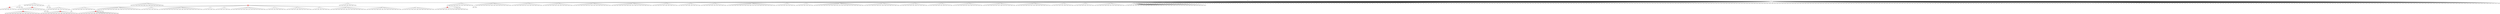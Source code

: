 digraph g {
	"55" -> "56";
	"56" [color=indianred1, style=filled, label="19"];
	"54" -> "55";
	"55" [label="22"];
	"47" -> "48";
	"48" [color=indianred1, style=filled, label="34"];
	"46" -> "47";
	"47" [label="40"];
	"37" -> "38";
	"38" [color=indianred1, style=filled, label="16"];
	"36" -> "37";
	"37" [label="12"];
	"34" -> "35";
	"35" [color=indianred1, style=filled, label="2"];
	"33" -> "34";
	"34" [label="17"];
	"29" -> "30";
	"30" [color=indianred1, style=filled, label="8"];
	"28" -> "29";
	"29" [label="3"];
	"24" -> "25";
	"25" [label="29"];
	"24" -> "26";
	"26" [label="36"];
	"24" -> "27";
	"27" [label="5"];
	"24" -> "28";
	"28" [label="8"];
	"24" -> "31";
	"31" [label="10"];
	"24" -> "32";
	"32" [label="42"];
	"24" -> "33";
	"33" [label="2"];
	"24" -> "36";
	"36" [label="16"];
	"24" -> "39";
	"39" [label="4"];
	"24" -> "40";
	"40" [label="21"];
	"24" -> "41";
	"41" [label="31"];
	"24" -> "42";
	"42" [label="13"];
	"24" -> "43";
	"43" [label="30"];
	"24" -> "44";
	"44" [label="7"];
	"23" -> "24";
	"24" [color=indianred1, style=filled, label="32"];
	"13" -> "14";
	"14" [color=indianred1, style=filled, label="38"];
	"13" -> "15";
	"15" [label="46"];
	"12" -> "13";
	"13" [label="35"];
	"10" -> "11";
	"11" [label="9"];
	"0" -> "1";
	"1" [label="15"];
	"0" -> "2";
	"2" [label="18"];
	"0" -> "3";
	"3" [label="14"];
	"0" -> "4";
	"4" [label="27"];
	"0" -> "5";
	"5" [label="24"];
	"0" -> "6";
	"6" [label="49"];
	"0" -> "7";
	"7" [label="26"];
	"0" -> "8";
	"8" [label="43"];
	"0" -> "9";
	"9" [label="25"];
	"0" -> "10";
	"10" [label="28"];
	"0" -> "12";
	"12" [label="38"];
	"0" -> "16";
	"16" [label="6"];
	"0" -> "17";
	"17" [label="44"];
	"0" -> "18";
	"18" [label="11"];
	"0" -> "19";
	"19" [label="20"];
	"0" -> "20";
	"20" [label="41"];
	"0" -> "21";
	"21" [label="48"];
	"0" -> "22";
	"22" [label="47"];
	"0" -> "23";
	"23" [label="32"];
	"0" -> "45";
	"45" [label="39"];
	"0" -> "46";
	"46" [label="34"];
	"0" -> "49";
	"49" [label="37"];
	"0" -> "50";
	"50" [label="33"];
	"0" -> "51";
	"51" [label="45"];
	"0" -> "52";
	"52" [label="23"];
	"0" -> "53";
	"53" [label="1"];
	"0" -> "54";
	"54" [label="19"];
	"0" -> "57";
	"57" [label="50"];
	"0" [label="germline"];
	"0" -> "cell1";
	"cell1" [shape=box];
	"0" -> "cell2";
	"cell2" [shape=box];
	"57" -> "cell3";
	"cell3" [shape=box];
	"20" -> "cell4";
	"cell4" [shape=box];
	"38" -> "cell5";
	"cell5" [shape=box];
	"0" -> "cell6";
	"cell6" [shape=box];
	"52" -> "cell7";
	"cell7" [shape=box];
	"0" -> "cell8";
	"cell8" [shape=box];
	"55" -> "cell9";
	"cell9" [shape=box];
	"44" -> "cell10";
	"cell10" [shape=box];
	"0" -> "cell11";
	"cell11" [shape=box];
	"0" -> "cell12";
	"cell12" [shape=box];
	"27" -> "cell13";
	"cell13" [shape=box];
	"0" -> "cell14";
	"cell14" [shape=box];
	"18" -> "cell15";
	"cell15" [shape=box];
	"0" -> "cell16";
	"cell16" [shape=box];
	"26" -> "cell17";
	"cell17" [shape=box];
	"0" -> "cell18";
	"cell18" [shape=box];
	"30" -> "cell19";
	"cell19" [shape=box];
	"28" -> "cell20";
	"cell20" [shape=box];
	"34" -> "cell21";
	"cell21" [shape=box];
	"0" -> "cell22";
	"cell22" [shape=box];
	"0" -> "cell23";
	"cell23" [shape=box];
	"0" -> "cell24";
	"cell24" [shape=box];
	"0" -> "cell25";
	"cell25" [shape=box];
	"0" -> "cell26";
	"cell26" [shape=box];
	"8" -> "cell27";
	"cell27" [shape=box];
	"17" -> "cell28";
	"cell28" [shape=box];
	"26" -> "cell29";
	"cell29" [shape=box];
	"0" -> "cell30";
	"cell30" [shape=box];
	"2" -> "cell31";
	"cell31" [shape=box];
	"3" -> "cell32";
	"cell32" [shape=box];
	"31" -> "cell33";
	"cell33" [shape=box];
	"10" -> "cell34";
	"cell34" [shape=box];
	"17" -> "cell35";
	"cell35" [shape=box];
	"40" -> "cell36";
	"cell36" [shape=box];
	"32" -> "cell37";
	"cell37" [shape=box];
	"35" -> "cell38";
	"cell38" [shape=box];
	"48" -> "cell39";
	"cell39" [shape=box];
	"0" -> "cell40";
	"cell40" [shape=box];
	"6" -> "cell41";
	"cell41" [shape=box];
	"21" -> "cell42";
	"cell42" [shape=box];
	"29" -> "cell43";
	"cell43" [shape=box];
	"0" -> "cell44";
	"cell44" [shape=box];
	"0" -> "cell45";
	"cell45" [shape=box];
	"0" -> "cell46";
	"cell46" [shape=box];
	"0" -> "cell47";
	"cell47" [shape=box];
	"44" -> "cell48";
	"cell48" [shape=box];
	"0" -> "cell49";
	"cell49" [shape=box];
	"2" -> "cell50";
	"cell50" [shape=box];
	"28" -> "cell51";
	"cell51" [shape=box];
	"27" -> "cell52";
	"cell52" [shape=box];
	"28" -> "cell53";
	"cell53" [shape=box];
	"0" -> "cell54";
	"cell54" [shape=box];
	"12" -> "cell55";
	"cell55" [shape=box];
	"53" -> "cell56";
	"cell56" [shape=box];
	"44" -> "cell57";
	"cell57" [shape=box];
	"0" -> "cell58";
	"cell58" [shape=box];
	"22" -> "cell59";
	"cell59" [shape=box];
	"0" -> "cell60";
	"cell60" [shape=box];
	"0" -> "cell61";
	"cell61" [shape=box];
	"45" -> "cell62";
	"cell62" [shape=box];
	"23" -> "cell63";
	"cell63" [shape=box];
	"2" -> "cell64";
	"cell64" [shape=box];
	"6" -> "cell65";
	"cell65" [shape=box];
	"0" -> "cell66";
	"cell66" [shape=box];
	"56" -> "cell67";
	"cell67" [shape=box];
	"0" -> "cell68";
	"cell68" [shape=box];
	"36" -> "cell69";
	"cell69" [shape=box];
	"22" -> "cell70";
	"cell70" [shape=box];
	"0" -> "cell71";
	"cell71" [shape=box];
	"21" -> "cell72";
	"cell72" [shape=box];
	"49" -> "cell73";
	"cell73" [shape=box];
	"0" -> "cell74";
	"cell74" [shape=box];
	"38" -> "cell75";
	"cell75" [shape=box];
	"0" -> "cell76";
	"cell76" [shape=box];
	"9" -> "cell77";
	"cell77" [shape=box];
	"0" -> "cell78";
	"cell78" [shape=box];
	"13" -> "cell79";
	"cell79" [shape=box];
	"0" -> "cell80";
	"cell80" [shape=box];
	"56" -> "cell81";
	"cell81" [shape=box];
	"19" -> "cell82";
	"cell82" [shape=box];
	"10" -> "cell83";
	"cell83" [shape=box];
	"0" -> "cell84";
	"cell84" [shape=box];
	"0" -> "cell85";
	"cell85" [shape=box];
	"45" -> "cell86";
	"cell86" [shape=box];
	"0" -> "cell87";
	"cell87" [shape=box];
	"47" -> "cell88";
	"cell88" [shape=box];
	"0" -> "cell89";
	"cell89" [shape=box];
	"0" -> "cell90";
	"cell90" [shape=box];
	"0" -> "cell91";
	"cell91" [shape=box];
	"0" -> "cell92";
	"cell92" [shape=box];
	"0" -> "cell93";
	"cell93" [shape=box];
	"0" -> "cell94";
	"cell94" [shape=box];
	"11" -> "cell95";
	"cell95" [shape=box];
	"0" -> "cell96";
	"cell96" [shape=box];
	"0" -> "cell97";
	"cell97" [shape=box];
	"53" -> "cell98";
	"cell98" [shape=box];
	"43" -> "cell99";
	"cell99" [shape=box];
	"27" -> "cell100";
	"cell100" [shape=box];
	"0" -> "cell101";
	"cell101" [shape=box];
	"7" -> "cell102";
	"cell102" [shape=box];
	"20" -> "cell103";
	"cell103" [shape=box];
	"28" -> "cell104";
	"cell104" [shape=box];
	"25" -> "cell105";
	"cell105" [shape=box];
	"23" -> "cell106";
	"cell106" [shape=box];
	"40" -> "cell107";
	"cell107" [shape=box];
	"46" -> "cell108";
	"cell108" [shape=box];
	"0" -> "cell109";
	"cell109" [shape=box];
	"0" -> "cell110";
	"cell110" [shape=box];
	"39" -> "cell111";
	"cell111" [shape=box];
	"0" -> "cell112";
	"cell112" [shape=box];
	"51" -> "cell113";
	"cell113" [shape=box];
	"53" -> "cell114";
	"cell114" [shape=box];
	"17" -> "cell115";
	"cell115" [shape=box];
	"1" -> "cell116";
	"cell116" [shape=box];
	"0" -> "cell117";
	"cell117" [shape=box];
	"0" -> "cell118";
	"cell118" [shape=box];
	"3" -> "cell119";
	"cell119" [shape=box];
	"0" -> "cell120";
	"cell120" [shape=box];
	"0" -> "cell121";
	"cell121" [shape=box];
	"0" -> "cell122";
	"cell122" [shape=box];
	"57" -> "cell123";
	"cell123" [shape=box];
	"44" -> "cell124";
	"cell124" [shape=box];
	"0" -> "cell125";
	"cell125" [shape=box];
	"0" -> "cell126";
	"cell126" [shape=box];
	"0" -> "cell127";
	"cell127" [shape=box];
	"30" -> "cell128";
	"cell128" [shape=box];
	"10" -> "cell129";
	"cell129" [shape=box];
	"0" -> "cell130";
	"cell130" [shape=box];
	"17" -> "cell131";
	"cell131" [shape=box];
	"0" -> "cell132";
	"cell132" [shape=box];
	"52" -> "cell133";
	"cell133" [shape=box];
	"0" -> "cell134";
	"cell134" [shape=box];
	"0" -> "cell135";
	"cell135" [shape=box];
	"0" -> "cell136";
	"cell136" [shape=box];
	"0" -> "cell137";
	"cell137" [shape=box];
	"0" -> "cell138";
	"cell138" [shape=box];
	"16" -> "cell139";
	"cell139" [shape=box];
	"10" -> "cell140";
	"cell140" [shape=box];
	"57" -> "cell141";
	"cell141" [shape=box];
	"29" -> "cell142";
	"cell142" [shape=box];
	"21" -> "cell143";
	"cell143" [shape=box];
	"14" -> "cell144";
	"cell144" [shape=box];
	"41" -> "cell145";
	"cell145" [shape=box];
	"0" -> "cell146";
	"cell146" [shape=box];
	"0" -> "cell147";
	"cell147" [shape=box];
	"30" -> "cell148";
	"cell148" [shape=box];
	"0" -> "cell149";
	"cell149" [shape=box];
	"12" -> "cell150";
	"cell150" [shape=box];
	"0" -> "cell151";
	"cell151" [shape=box];
	"50" -> "cell152";
	"cell152" [shape=box];
	"0" -> "cell153";
	"cell153" [shape=box];
	"0" -> "cell154";
	"cell154" [shape=box];
	"0" -> "cell155";
	"cell155" [shape=box];
	"55" -> "cell156";
	"cell156" [shape=box];
	"0" -> "cell157";
	"cell157" [shape=box];
	"26" -> "cell158";
	"cell158" [shape=box];
	"0" -> "cell159";
	"cell159" [shape=box];
	"0" -> "cell160";
	"cell160" [shape=box];
	"49" -> "cell161";
	"cell161" [shape=box];
	"0" -> "cell162";
	"cell162" [shape=box];
	"0" -> "cell163";
	"cell163" [shape=box];
	"35" -> "cell164";
	"cell164" [shape=box];
	"17" -> "cell165";
	"cell165" [shape=box];
	"0" -> "cell166";
	"cell166" [shape=box];
	"0" -> "cell167";
	"cell167" [shape=box];
	"0" -> "cell168";
	"cell168" [shape=box];
	"9" -> "cell169";
	"cell169" [shape=box];
	"0" -> "cell170";
	"cell170" [shape=box];
	"0" -> "cell171";
	"cell171" [shape=box];
	"0" -> "cell172";
	"cell172" [shape=box];
	"31" -> "cell173";
	"cell173" [shape=box];
	"0" -> "cell174";
	"cell174" [shape=box];
	"0" -> "cell175";
	"cell175" [shape=box];
	"0" -> "cell176";
	"cell176" [shape=box];
	"46" -> "cell177";
	"cell177" [shape=box];
	"51" -> "cell178";
	"cell178" [shape=box];
	"0" -> "cell179";
	"cell179" [shape=box];
	"53" -> "cell180";
	"cell180" [shape=box];
	"0" -> "cell181";
	"cell181" [shape=box];
	"0" -> "cell182";
	"cell182" [shape=box];
	"4" -> "cell183";
	"cell183" [shape=box];
	"32" -> "cell184";
	"cell184" [shape=box];
	"0" -> "cell185";
	"cell185" [shape=box];
	"19" -> "cell186";
	"cell186" [shape=box];
	"3" -> "cell187";
	"cell187" [shape=box];
	"1" -> "cell188";
	"cell188" [shape=box];
	"0" -> "cell189";
	"cell189" [shape=box];
	"0" -> "cell190";
	"cell190" [shape=box];
	"35" -> "cell191";
	"cell191" [shape=box];
	"8" -> "cell192";
	"cell192" [shape=box];
	"9" -> "cell193";
	"cell193" [shape=box];
	"0" -> "cell194";
	"cell194" [shape=box];
	"11" -> "cell195";
	"cell195" [shape=box];
	"0" -> "cell196";
	"cell196" [shape=box];
	"0" -> "cell197";
	"cell197" [shape=box];
	"8" -> "cell198";
	"cell198" [shape=box];
	"0" -> "cell199";
	"cell199" [shape=box];
	"0" -> "cell200";
	"cell200" [shape=box];
	"0" -> "cell201";
	"cell201" [shape=box];
	"14" -> "cell202";
	"cell202" [shape=box];
	"5" -> "cell203";
	"cell203" [shape=box];
	"25" -> "cell204";
	"cell204" [shape=box];
	"0" -> "cell205";
	"cell205" [shape=box];
	"16" -> "cell206";
	"cell206" [shape=box];
	"17" -> "cell207";
	"cell207" [shape=box];
	"8" -> "cell208";
	"cell208" [shape=box];
	"0" -> "cell209";
	"cell209" [shape=box];
	"42" -> "cell210";
	"cell210" [shape=box];
	"0" -> "cell211";
	"cell211" [shape=box];
	"0" -> "cell212";
	"cell212" [shape=box];
	"0" -> "cell213";
	"cell213" [shape=box];
	"0" -> "cell214";
	"cell214" [shape=box];
	"0" -> "cell215";
	"cell215" [shape=box];
	"18" -> "cell216";
	"cell216" [shape=box];
	"18" -> "cell217";
	"cell217" [shape=box];
	"0" -> "cell218";
	"cell218" [shape=box];
	"0" -> "cell219";
	"cell219" [shape=box];
	"0" -> "cell220";
	"cell220" [shape=box];
	"0" -> "cell221";
	"cell221" [shape=box];
	"0" -> "cell222";
	"cell222" [shape=box];
	"9" -> "cell223";
	"cell223" [shape=box];
	"37" -> "cell224";
	"cell224" [shape=box];
	"0" -> "cell225";
	"cell225" [shape=box];
	"23" -> "cell226";
	"cell226" [shape=box];
	"0" -> "cell227";
	"cell227" [shape=box];
	"0" -> "cell228";
	"cell228" [shape=box];
	"0" -> "cell229";
	"cell229" [shape=box];
	"0" -> "cell230";
	"cell230" [shape=box];
	"19" -> "cell231";
	"cell231" [shape=box];
	"1" -> "cell232";
	"cell232" [shape=box];
	"0" -> "cell233";
	"cell233" [shape=box];
	"0" -> "cell234";
	"cell234" [shape=box];
	"0" -> "cell235";
	"cell235" [shape=box];
	"32" -> "cell236";
	"cell236" [shape=box];
	"0" -> "cell237";
	"cell237" [shape=box];
	"1" -> "cell238";
	"cell238" [shape=box];
	"0" -> "cell239";
	"cell239" [shape=box];
	"3" -> "cell240";
	"cell240" [shape=box];
	"2" -> "cell241";
	"cell241" [shape=box];
	"47" -> "cell242";
	"cell242" [shape=box];
	"5" -> "cell243";
	"cell243" [shape=box];
	"0" -> "cell244";
	"cell244" [shape=box];
	"0" -> "cell245";
	"cell245" [shape=box];
	"10" -> "cell246";
	"cell246" [shape=box];
	"53" -> "cell247";
	"cell247" [shape=box];
	"0" -> "cell248";
	"cell248" [shape=box];
	"0" -> "cell249";
	"cell249" [shape=box];
	"0" -> "cell250";
	"cell250" [shape=box];
	"46" -> "cell251";
	"cell251" [shape=box];
	"56" -> "cell252";
	"cell252" [shape=box];
	"44" -> "cell253";
	"cell253" [shape=box];
	"35" -> "cell254";
	"cell254" [shape=box];
	"39" -> "cell255";
	"cell255" [shape=box];
	"5" -> "cell256";
	"cell256" [shape=box];
	"0" -> "cell257";
	"cell257" [shape=box];
	"0" -> "cell258";
	"cell258" [shape=box];
	"45" -> "cell259";
	"cell259" [shape=box];
	"0" -> "cell260";
	"cell260" [shape=box];
	"10" -> "cell261";
	"cell261" [shape=box];
	"0" -> "cell262";
	"cell262" [shape=box];
	"20" -> "cell263";
	"cell263" [shape=box];
	"8" -> "cell264";
	"cell264" [shape=box];
	"38" -> "cell265";
	"cell265" [shape=box];
	"21" -> "cell266";
	"cell266" [shape=box];
	"39" -> "cell267";
	"cell267" [shape=box];
	"36" -> "cell268";
	"cell268" [shape=box];
	"57" -> "cell269";
	"cell269" [shape=box];
	"0" -> "cell270";
	"cell270" [shape=box];
	"49" -> "cell271";
	"cell271" [shape=box];
	"0" -> "cell272";
	"cell272" [shape=box];
	"19" -> "cell273";
	"cell273" [shape=box];
	"0" -> "cell274";
	"cell274" [shape=box];
	"30" -> "cell275";
	"cell275" [shape=box];
	"0" -> "cell276";
	"cell276" [shape=box];
	"6" -> "cell277";
	"cell277" [shape=box];
	"3" -> "cell278";
	"cell278" [shape=box];
	"0" -> "cell279";
	"cell279" [shape=box];
	"0" -> "cell280";
	"cell280" [shape=box];
	"42" -> "cell281";
	"cell281" [shape=box];
	"46" -> "cell282";
	"cell282" [shape=box];
	"0" -> "cell283";
	"cell283" [shape=box];
	"3" -> "cell284";
	"cell284" [shape=box];
	"0" -> "cell285";
	"cell285" [shape=box];
	"0" -> "cell286";
	"cell286" [shape=box];
	"43" -> "cell287";
	"cell287" [shape=box];
	"18" -> "cell288";
	"cell288" [shape=box];
	"0" -> "cell289";
	"cell289" [shape=box];
	"42" -> "cell290";
	"cell290" [shape=box];
	"53" -> "cell291";
	"cell291" [shape=box];
	"0" -> "cell292";
	"cell292" [shape=box];
	"38" -> "cell293";
	"cell293" [shape=box];
	"43" -> "cell294";
	"cell294" [shape=box];
	"0" -> "cell295";
	"cell295" [shape=box];
	"42" -> "cell296";
	"cell296" [shape=box];
	"0" -> "cell297";
	"cell297" [shape=box];
	"0" -> "cell298";
	"cell298" [shape=box];
	"0" -> "cell299";
	"cell299" [shape=box];
	"10" -> "cell300";
	"cell300" [shape=box];
	"0" -> "cell301";
	"cell301" [shape=box];
	"0" -> "cell302";
	"cell302" [shape=box];
	"0" -> "cell303";
	"cell303" [shape=box];
	"22" -> "cell304";
	"cell304" [shape=box];
	"41" -> "cell305";
	"cell305" [shape=box];
	"8" -> "cell306";
	"cell306" [shape=box];
	"0" -> "cell307";
	"cell307" [shape=box];
	"0" -> "cell308";
	"cell308" [shape=box];
	"0" -> "cell309";
	"cell309" [shape=box];
	"0" -> "cell310";
	"cell310" [shape=box];
	"0" -> "cell311";
	"cell311" [shape=box];
	"0" -> "cell312";
	"cell312" [shape=box];
	"7" -> "cell313";
	"cell313" [shape=box];
	"0" -> "cell314";
	"cell314" [shape=box];
	"43" -> "cell315";
	"cell315" [shape=box];
	"0" -> "cell316";
	"cell316" [shape=box];
	"17" -> "cell317";
	"cell317" [shape=box];
	"52" -> "cell318";
	"cell318" [shape=box];
	"0" -> "cell319";
	"cell319" [shape=box];
	"38" -> "cell320";
	"cell320" [shape=box];
	"0" -> "cell321";
	"cell321" [shape=box];
	"0" -> "cell322";
	"cell322" [shape=box];
	"0" -> "cell323";
	"cell323" [shape=box];
	"39" -> "cell324";
	"cell324" [shape=box];
	"0" -> "cell325";
	"cell325" [shape=box];
	"0" -> "cell326";
	"cell326" [shape=box];
	"52" -> "cell327";
	"cell327" [shape=box];
	"45" -> "cell328";
	"cell328" [shape=box];
	"0" -> "cell329";
	"cell329" [shape=box];
	"0" -> "cell330";
	"cell330" [shape=box];
	"30" -> "cell331";
	"cell331" [shape=box];
	"44" -> "cell332";
	"cell332" [shape=box];
	"19" -> "cell333";
	"cell333" [shape=box];
	"46" -> "cell334";
	"cell334" [shape=box];
	"0" -> "cell335";
	"cell335" [shape=box];
	"0" -> "cell336";
	"cell336" [shape=box];
	"0" -> "cell337";
	"cell337" [shape=box];
	"0" -> "cell338";
	"cell338" [shape=box];
	"4" -> "cell339";
	"cell339" [shape=box];
	"54" -> "cell340";
	"cell340" [shape=box];
	"0" -> "cell341";
	"cell341" [shape=box];
	"0" -> "cell342";
	"cell342" [shape=box];
	"0" -> "cell343";
	"cell343" [shape=box];
	"4" -> "cell344";
	"cell344" [shape=box];
	"0" -> "cell345";
	"cell345" [shape=box];
	"0" -> "cell346";
	"cell346" [shape=box];
	"0" -> "cell347";
	"cell347" [shape=box];
	"0" -> "cell348";
	"cell348" [shape=box];
	"0" -> "cell349";
	"cell349" [shape=box];
	"54" -> "cell350";
	"cell350" [shape=box];
	"31" -> "cell351";
	"cell351" [shape=box];
	"0" -> "cell352";
	"cell352" [shape=box];
	"45" -> "cell353";
	"cell353" [shape=box];
	"0" -> "cell354";
	"cell354" [shape=box];
	"0" -> "cell355";
	"cell355" [shape=box];
	"0" -> "cell356";
	"cell356" [shape=box];
	"16" -> "cell357";
	"cell357" [shape=box];
	"51" -> "cell358";
	"cell358" [shape=box];
	"48" -> "cell359";
	"cell359" [shape=box];
	"14" -> "cell360";
	"cell360" [shape=box];
	"0" -> "cell361";
	"cell361" [shape=box];
	"2" -> "cell362";
	"cell362" [shape=box];
	"20" -> "cell363";
	"cell363" [shape=box];
	"12" -> "cell364";
	"cell364" [shape=box];
	"14" -> "cell365";
	"cell365" [shape=box];
	"22" -> "cell366";
	"cell366" [shape=box];
	"17" -> "cell367";
	"cell367" [shape=box];
	"43" -> "cell368";
	"cell368" [shape=box];
	"4" -> "cell369";
	"cell369" [shape=box];
	"0" -> "cell370";
	"cell370" [shape=box];
	"0" -> "cell371";
	"cell371" [shape=box];
	"19" -> "cell372";
	"cell372" [shape=box];
	"0" -> "cell373";
	"cell373" [shape=box];
	"8" -> "cell374";
	"cell374" [shape=box];
	"0" -> "cell375";
	"cell375" [shape=box];
	"0" -> "cell376";
	"cell376" [shape=box];
	"31" -> "cell377";
	"cell377" [shape=box];
	"0" -> "cell378";
	"cell378" [shape=box];
	"0" -> "cell379";
	"cell379" [shape=box];
	"0" -> "cell380";
	"cell380" [shape=box];
	"51" -> "cell381";
	"cell381" [shape=box];
	"0" -> "cell382";
	"cell382" [shape=box];
	"46" -> "cell383";
	"cell383" [shape=box];
	"0" -> "cell384";
	"cell384" [shape=box];
	"35" -> "cell385";
	"cell385" [shape=box];
	"51" -> "cell386";
	"cell386" [shape=box];
	"0" -> "cell387";
	"cell387" [shape=box];
	"0" -> "cell388";
	"cell388" [shape=box];
	"51" -> "cell389";
	"cell389" [shape=box];
	"17" -> "cell390";
	"cell390" [shape=box];
	"0" -> "cell391";
	"cell391" [shape=box];
	"0" -> "cell392";
	"cell392" [shape=box];
	"0" -> "cell393";
	"cell393" [shape=box];
	"0" -> "cell394";
	"cell394" [shape=box];
	"0" -> "cell395";
	"cell395" [shape=box];
	"12" -> "cell396";
	"cell396" [shape=box];
	"0" -> "cell397";
	"cell397" [shape=box];
	"0" -> "cell398";
	"cell398" [shape=box];
	"42" -> "cell399";
	"cell399" [shape=box];
	"0" -> "cell400";
	"cell400" [shape=box];
	"50" -> "cell401";
	"cell401" [shape=box];
	"2" -> "cell402";
	"cell402" [shape=box];
	"10" -> "cell403";
	"cell403" [shape=box];
	"8" -> "cell404";
	"cell404" [shape=box];
	"0" -> "cell405";
	"cell405" [shape=box];
	"28" -> "cell406";
	"cell406" [shape=box];
	"0" -> "cell407";
	"cell407" [shape=box];
	"0" -> "cell408";
	"cell408" [shape=box];
	"9" -> "cell409";
	"cell409" [shape=box];
	"0" -> "cell410";
	"cell410" [shape=box];
	"0" -> "cell411";
	"cell411" [shape=box];
	"0" -> "cell412";
	"cell412" [shape=box];
	"25" -> "cell413";
	"cell413" [shape=box];
	"12" -> "cell414";
	"cell414" [shape=box];
	"0" -> "cell415";
	"cell415" [shape=box];
	"0" -> "cell416";
	"cell416" [shape=box];
	"0" -> "cell417";
	"cell417" [shape=box];
	"0" -> "cell418";
	"cell418" [shape=box];
	"0" -> "cell419";
	"cell419" [shape=box];
	"45" -> "cell420";
	"cell420" [shape=box];
	"0" -> "cell421";
	"cell421" [shape=box];
	"0" -> "cell422";
	"cell422" [shape=box];
	"0" -> "cell423";
	"cell423" [shape=box];
	"0" -> "cell424";
	"cell424" [shape=box];
	"0" -> "cell425";
	"cell425" [shape=box];
	"0" -> "cell426";
	"cell426" [shape=box];
	"0" -> "cell427";
	"cell427" [shape=box];
	"0" -> "cell428";
	"cell428" [shape=box];
	"0" -> "cell429";
	"cell429" [shape=box];
	"0" -> "cell430";
	"cell430" [shape=box];
	"0" -> "cell431";
	"cell431" [shape=box];
	"28" -> "cell432";
	"cell432" [shape=box];
	"0" -> "cell433";
	"cell433" [shape=box];
	"32" -> "cell434";
	"cell434" [shape=box];
	"38" -> "cell435";
	"cell435" [shape=box];
	"35" -> "cell436";
	"cell436" [shape=box];
	"18" -> "cell437";
	"cell437" [shape=box];
	"8" -> "cell438";
	"cell438" [shape=box];
	"0" -> "cell439";
	"cell439" [shape=box];
	"2" -> "cell440";
	"cell440" [shape=box];
	"0" -> "cell441";
	"cell441" [shape=box];
	"0" -> "cell442";
	"cell442" [shape=box];
	"0" -> "cell443";
	"cell443" [shape=box];
	"51" -> "cell444";
	"cell444" [shape=box];
	"0" -> "cell445";
	"cell445" [shape=box];
	"22" -> "cell446";
	"cell446" [shape=box];
	"0" -> "cell447";
	"cell447" [shape=box];
	"14" -> "cell448";
	"cell448" [shape=box];
	"30" -> "cell449";
	"cell449" [shape=box];
	"48" -> "cell450";
	"cell450" [shape=box];
	"46" -> "cell451";
	"cell451" [shape=box];
	"6" -> "cell452";
	"cell452" [shape=box];
	"15" -> "cell453";
	"cell453" [shape=box];
	"26" -> "cell454";
	"cell454" [shape=box];
	"0" -> "cell455";
	"cell455" [shape=box];
	"31" -> "cell456";
	"cell456" [shape=box];
	"22" -> "cell457";
	"cell457" [shape=box];
	"0" -> "cell458";
	"cell458" [shape=box];
	"1" -> "cell459";
	"cell459" [shape=box];
	"18" -> "cell460";
	"cell460" [shape=box];
	"17" -> "cell461";
	"cell461" [shape=box];
	"30" -> "cell462";
	"cell462" [shape=box];
	"0" -> "cell463";
	"cell463" [shape=box];
	"9" -> "cell464";
	"cell464" [shape=box];
	"0" -> "cell465";
	"cell465" [shape=box];
	"38" -> "cell466";
	"cell466" [shape=box];
	"4" -> "cell467";
	"cell467" [shape=box];
	"21" -> "cell468";
	"cell468" [shape=box];
	"54" -> "cell469";
	"cell469" [shape=box];
	"32" -> "cell470";
	"cell470" [shape=box];
	"18" -> "cell471";
	"cell471" [shape=box];
	"0" -> "cell472";
	"cell472" [shape=box];
	"21" -> "cell473";
	"cell473" [shape=box];
	"3" -> "cell474";
	"cell474" [shape=box];
	"0" -> "cell475";
	"cell475" [shape=box];
	"55" -> "cell476";
	"cell476" [shape=box];
	"0" -> "cell477";
	"cell477" [shape=box];
	"17" -> "cell478";
	"cell478" [shape=box];
	"0" -> "cell479";
	"cell479" [shape=box];
	"46" -> "cell480";
	"cell480" [shape=box];
	"16" -> "cell481";
	"cell481" [shape=box];
	"3" -> "cell482";
	"cell482" [shape=box];
	"0" -> "cell483";
	"cell483" [shape=box];
	"0" -> "cell484";
	"cell484" [shape=box];
	"20" -> "cell485";
	"cell485" [shape=box];
	"0" -> "cell486";
	"cell486" [shape=box];
	"17" -> "cell487";
	"cell487" [shape=box];
	"0" -> "cell488";
	"cell488" [shape=box];
	"0" -> "cell489";
	"cell489" [shape=box];
	"4" -> "cell490";
	"cell490" [shape=box];
	"0" -> "cell491";
	"cell491" [shape=box];
	"0" -> "cell492";
	"cell492" [shape=box];
	"17" -> "cell493";
	"cell493" [shape=box];
	"0" -> "cell494";
	"cell494" [shape=box];
	"0" -> "cell495";
	"cell495" [shape=box];
	"0" -> "cell496";
	"cell496" [shape=box];
	"0" -> "cell497";
	"cell497" [shape=box];
	"40" -> "cell498";
	"cell498" [shape=box];
	"0" -> "cell499";
	"cell499" [shape=box];
	"0" -> "cell500";
	"cell500" [shape=box];
	"16" -> "cell501";
	"cell501" [shape=box];
	"0" -> "cell502";
	"cell502" [shape=box];
	"0" -> "cell503";
	"cell503" [shape=box];
	"0" -> "cell504";
	"cell504" [shape=box];
	"4" -> "cell505";
	"cell505" [shape=box];
	"0" -> "cell506";
	"cell506" [shape=box];
	"0" -> "cell507";
	"cell507" [shape=box];
	"0" -> "cell508";
	"cell508" [shape=box];
	"0" -> "cell509";
	"cell509" [shape=box];
	"25" -> "cell510";
	"cell510" [shape=box];
	"5" -> "cell511";
	"cell511" [shape=box];
	"0" -> "cell512";
	"cell512" [shape=box];
	"25" -> "cell513";
	"cell513" [shape=box];
	"22" -> "cell514";
	"cell514" [shape=box];
	"20" -> "cell515";
	"cell515" [shape=box];
	"0" -> "cell516";
	"cell516" [shape=box];
	"0" -> "cell517";
	"cell517" [shape=box];
	"0" -> "cell518";
	"cell518" [shape=box];
	"33" -> "cell519";
	"cell519" [shape=box];
	"0" -> "cell520";
	"cell520" [shape=box];
	"45" -> "cell521";
	"cell521" [shape=box];
	"3" -> "cell522";
	"cell522" [shape=box];
	"0" -> "cell523";
	"cell523" [shape=box];
	"3" -> "cell524";
	"cell524" [shape=box];
	"3" -> "cell525";
	"cell525" [shape=box];
	"32" -> "cell526";
	"cell526" [shape=box];
	"0" -> "cell527";
	"cell527" [shape=box];
	"7" -> "cell528";
	"cell528" [shape=box];
	"36" -> "cell529";
	"cell529" [shape=box];
	"0" -> "cell530";
	"cell530" [shape=box];
	"4" -> "cell531";
	"cell531" [shape=box];
	"0" -> "cell532";
	"cell532" [shape=box];
	"0" -> "cell533";
	"cell533" [shape=box];
	"0" -> "cell534";
	"cell534" [shape=box];
	"0" -> "cell535";
	"cell535" [shape=box];
	"50" -> "cell536";
	"cell536" [shape=box];
	"51" -> "cell537";
	"cell537" [shape=box];
	"0" -> "cell538";
	"cell538" [shape=box];
	"0" -> "cell539";
	"cell539" [shape=box];
	"0" -> "cell540";
	"cell540" [shape=box];
	"5" -> "cell541";
	"cell541" [shape=box];
	"0" -> "cell542";
	"cell542" [shape=box];
	"0" -> "cell543";
	"cell543" [shape=box];
	"46" -> "cell544";
	"cell544" [shape=box];
	"0" -> "cell545";
	"cell545" [shape=box];
	"0" -> "cell546";
	"cell546" [shape=box];
	"0" -> "cell547";
	"cell547" [shape=box];
	"50" -> "cell548";
	"cell548" [shape=box];
	"33" -> "cell549";
	"cell549" [shape=box];
	"0" -> "cell550";
	"cell550" [shape=box];
	"0" -> "cell551";
	"cell551" [shape=box];
	"0" -> "cell552";
	"cell552" [shape=box];
	"0" -> "cell553";
	"cell553" [shape=box];
	"48" -> "cell554";
	"cell554" [shape=box];
	"45" -> "cell555";
	"cell555" [shape=box];
	"5" -> "cell556";
	"cell556" [shape=box];
	"0" -> "cell557";
	"cell557" [shape=box];
	"0" -> "cell558";
	"cell558" [shape=box];
	"0" -> "cell559";
	"cell559" [shape=box];
	"0" -> "cell560";
	"cell560" [shape=box];
	"4" -> "cell561";
	"cell561" [shape=box];
	"0" -> "cell562";
	"cell562" [shape=box];
	"0" -> "cell563";
	"cell563" [shape=box];
	"21" -> "cell564";
	"cell564" [shape=box];
	"18" -> "cell565";
	"cell565" [shape=box];
	"4" -> "cell566";
	"cell566" [shape=box];
	"50" -> "cell567";
	"cell567" [shape=box];
	"0" -> "cell568";
	"cell568" [shape=box];
	"44" -> "cell569";
	"cell569" [shape=box];
	"28" -> "cell570";
	"cell570" [shape=box];
	"0" -> "cell571";
	"cell571" [shape=box];
	"40" -> "cell572";
	"cell572" [shape=box];
	"0" -> "cell573";
	"cell573" [shape=box];
	"0" -> "cell574";
	"cell574" [shape=box];
	"33" -> "cell575";
	"cell575" [shape=box];
	"0" -> "cell576";
	"cell576" [shape=box];
	"0" -> "cell577";
	"cell577" [shape=box];
	"0" -> "cell578";
	"cell578" [shape=box];
	"0" -> "cell579";
	"cell579" [shape=box];
	"40" -> "cell580";
	"cell580" [shape=box];
	"0" -> "cell581";
	"cell581" [shape=box];
	"43" -> "cell582";
	"cell582" [shape=box];
	"0" -> "cell583";
	"cell583" [shape=box];
	"0" -> "cell584";
	"cell584" [shape=box];
	"0" -> "cell585";
	"cell585" [shape=box];
	"0" -> "cell586";
	"cell586" [shape=box];
	"12" -> "cell587";
	"cell587" [shape=box];
	"0" -> "cell588";
	"cell588" [shape=box];
	"0" -> "cell589";
	"cell589" [shape=box];
	"0" -> "cell590";
	"cell590" [shape=box];
	"0" -> "cell591";
	"cell591" [shape=box];
	"0" -> "cell592";
	"cell592" [shape=box];
	"28" -> "cell593";
	"cell593" [shape=box];
	"0" -> "cell594";
	"cell594" [shape=box];
	"0" -> "cell595";
	"cell595" [shape=box];
	"0" -> "cell596";
	"cell596" [shape=box];
	"5" -> "cell597";
	"cell597" [shape=box];
	"57" -> "cell598";
	"cell598" [shape=box];
	"5" -> "cell599";
	"cell599" [shape=box];
	"8" -> "cell600";
	"cell600" [shape=box];
	"2" -> "cell601";
	"cell601" [shape=box];
	"0" -> "cell602";
	"cell602" [shape=box];
	"0" -> "cell603";
	"cell603" [shape=box];
	"25" -> "cell604";
	"cell604" [shape=box];
	"53" -> "cell605";
	"cell605" [shape=box];
	"54" -> "cell606";
	"cell606" [shape=box];
	"0" -> "cell607";
	"cell607" [shape=box];
	"45" -> "cell608";
	"cell608" [shape=box];
	"33" -> "cell609";
	"cell609" [shape=box];
	"35" -> "cell610";
	"cell610" [shape=box];
	"0" -> "cell611";
	"cell611" [shape=box];
	"0" -> "cell612";
	"cell612" [shape=box];
	"0" -> "cell613";
	"cell613" [shape=box];
	"57" -> "cell614";
	"cell614" [shape=box];
	"0" -> "cell615";
	"cell615" [shape=box];
	"10" -> "cell616";
	"cell616" [shape=box];
	"0" -> "cell617";
	"cell617" [shape=box];
	"56" -> "cell618";
	"cell618" [shape=box];
	"0" -> "cell619";
	"cell619" [shape=box];
	"7" -> "cell620";
	"cell620" [shape=box];
	"42" -> "cell621";
	"cell621" [shape=box];
	"54" -> "cell622";
	"cell622" [shape=box];
	"20" -> "cell623";
	"cell623" [shape=box];
	"48" -> "cell624";
	"cell624" [shape=box];
	"44" -> "cell625";
	"cell625" [shape=box];
	"0" -> "cell626";
	"cell626" [shape=box];
	"36" -> "cell627";
	"cell627" [shape=box];
	"48" -> "cell628";
	"cell628" [shape=box];
	"23" -> "cell629";
	"cell629" [shape=box];
	"12" -> "cell630";
	"cell630" [shape=box];
	"16" -> "cell631";
	"cell631" [shape=box];
	"57" -> "cell632";
	"cell632" [shape=box];
	"0" -> "cell633";
	"cell633" [shape=box];
	"0" -> "cell634";
	"cell634" [shape=box];
	"0" -> "cell635";
	"cell635" [shape=box];
	"22" -> "cell636";
	"cell636" [shape=box];
	"52" -> "cell637";
	"cell637" [shape=box];
	"0" -> "cell638";
	"cell638" [shape=box];
	"44" -> "cell639";
	"cell639" [shape=box];
	"0" -> "cell640";
	"cell640" [shape=box];
	"49" -> "cell641";
	"cell641" [shape=box];
	"43" -> "cell642";
	"cell642" [shape=box];
	"0" -> "cell643";
	"cell643" [shape=box];
	"35" -> "cell644";
	"cell644" [shape=box];
	"0" -> "cell645";
	"cell645" [shape=box];
	"0" -> "cell646";
	"cell646" [shape=box];
	"43" -> "cell647";
	"cell647" [shape=box];
	"18" -> "cell648";
	"cell648" [shape=box];
	"0" -> "cell649";
	"cell649" [shape=box];
	"0" -> "cell650";
	"cell650" [shape=box];
	"36" -> "cell651";
	"cell651" [shape=box];
	"0" -> "cell652";
	"cell652" [shape=box];
	"21" -> "cell653";
	"cell653" [shape=box];
	"42" -> "cell654";
	"cell654" [shape=box];
	"0" -> "cell655";
	"cell655" [shape=box];
	"0" -> "cell656";
	"cell656" [shape=box];
	"7" -> "cell657";
	"cell657" [shape=box];
	"0" -> "cell658";
	"cell658" [shape=box];
	"48" -> "cell659";
	"cell659" [shape=box];
	"52" -> "cell660";
	"cell660" [shape=box];
	"39" -> "cell661";
	"cell661" [shape=box];
	"35" -> "cell662";
	"cell662" [shape=box];
	"43" -> "cell663";
	"cell663" [shape=box];
	"30" -> "cell664";
	"cell664" [shape=box];
	"0" -> "cell665";
	"cell665" [shape=box];
	"0" -> "cell666";
	"cell666" [shape=box];
	"28" -> "cell667";
	"cell667" [shape=box];
	"35" -> "cell668";
	"cell668" [shape=box];
	"40" -> "cell669";
	"cell669" [shape=box];
	"0" -> "cell670";
	"cell670" [shape=box];
	"52" -> "cell671";
	"cell671" [shape=box];
	"16" -> "cell672";
	"cell672" [shape=box];
	"3" -> "cell673";
	"cell673" [shape=box];
	"46" -> "cell674";
	"cell674" [shape=box];
	"26" -> "cell675";
	"cell675" [shape=box];
	"0" -> "cell676";
	"cell676" [shape=box];
	"42" -> "cell677";
	"cell677" [shape=box];
	"0" -> "cell678";
	"cell678" [shape=box];
	"0" -> "cell679";
	"cell679" [shape=box];
	"6" -> "cell680";
	"cell680" [shape=box];
	"0" -> "cell681";
	"cell681" [shape=box];
	"0" -> "cell682";
	"cell682" [shape=box];
	"28" -> "cell683";
	"cell683" [shape=box];
	"13" -> "cell684";
	"cell684" [shape=box];
	"19" -> "cell685";
	"cell685" [shape=box];
	"0" -> "cell686";
	"cell686" [shape=box];
	"41" -> "cell687";
	"cell687" [shape=box];
	"39" -> "cell688";
	"cell688" [shape=box];
	"35" -> "cell689";
	"cell689" [shape=box];
	"0" -> "cell690";
	"cell690" [shape=box];
	"0" -> "cell691";
	"cell691" [shape=box];
	"0" -> "cell692";
	"cell692" [shape=box];
	"32" -> "cell693";
	"cell693" [shape=box];
	"35" -> "cell694";
	"cell694" [shape=box];
	"17" -> "cell695";
	"cell695" [shape=box];
	"0" -> "cell696";
	"cell696" [shape=box];
	"0" -> "cell697";
	"cell697" [shape=box];
	"12" -> "cell698";
	"cell698" [shape=box];
	"0" -> "cell699";
	"cell699" [shape=box];
	"14" -> "cell700";
	"cell700" [shape=box];
	"20" -> "cell701";
	"cell701" [shape=box];
	"26" -> "cell702";
	"cell702" [shape=box];
	"36" -> "cell703";
	"cell703" [shape=box];
	"32" -> "cell704";
	"cell704" [shape=box];
	"32" -> "cell705";
	"cell705" [shape=box];
	"30" -> "cell706";
	"cell706" [shape=box];
	"0" -> "cell707";
	"cell707" [shape=box];
	"0" -> "cell708";
	"cell708" [shape=box];
	"57" -> "cell709";
	"cell709" [shape=box];
	"0" -> "cell710";
	"cell710" [shape=box];
	"56" -> "cell711";
	"cell711" [shape=box];
	"0" -> "cell712";
	"cell712" [shape=box];
	"14" -> "cell713";
	"cell713" [shape=box];
	"1" -> "cell714";
	"cell714" [shape=box];
	"49" -> "cell715";
	"cell715" [shape=box];
	"0" -> "cell716";
	"cell716" [shape=box];
	"19" -> "cell717";
	"cell717" [shape=box];
	"0" -> "cell718";
	"cell718" [shape=box];
	"0" -> "cell719";
	"cell719" [shape=box];
	"30" -> "cell720";
	"cell720" [shape=box];
	"0" -> "cell721";
	"cell721" [shape=box];
	"56" -> "cell722";
	"cell722" [shape=box];
	"33" -> "cell723";
	"cell723" [shape=box];
	"0" -> "cell724";
	"cell724" [shape=box];
	"35" -> "cell725";
	"cell725" [shape=box];
	"22" -> "cell726";
	"cell726" [shape=box];
	"0" -> "cell727";
	"cell727" [shape=box];
	"0" -> "cell728";
	"cell728" [shape=box];
	"0" -> "cell729";
	"cell729" [shape=box];
	"0" -> "cell730";
	"cell730" [shape=box];
	"17" -> "cell731";
	"cell731" [shape=box];
	"3" -> "cell732";
	"cell732" [shape=box];
	"8" -> "cell733";
	"cell733" [shape=box];
	"0" -> "cell734";
	"cell734" [shape=box];
	"0" -> "cell735";
	"cell735" [shape=box];
	"0" -> "cell736";
	"cell736" [shape=box];
	"28" -> "cell737";
	"cell737" [shape=box];
	"10" -> "cell738";
	"cell738" [shape=box];
	"43" -> "cell739";
	"cell739" [shape=box];
	"40" -> "cell740";
	"cell740" [shape=box];
	"17" -> "cell741";
	"cell741" [shape=box];
	"0" -> "cell742";
	"cell742" [shape=box];
	"0" -> "cell743";
	"cell743" [shape=box];
	"10" -> "cell744";
	"cell744" [shape=box];
	"0" -> "cell745";
	"cell745" [shape=box];
	"0" -> "cell746";
	"cell746" [shape=box];
	"28" -> "cell747";
	"cell747" [shape=box];
	"0" -> "cell748";
	"cell748" [shape=box];
	"0" -> "cell749";
	"cell749" [shape=box];
	"0" -> "cell750";
	"cell750" [shape=box];
	"50" -> "cell751";
	"cell751" [shape=box];
	"0" -> "cell752";
	"cell752" [shape=box];
	"0" -> "cell753";
	"cell753" [shape=box];
	"28" -> "cell754";
	"cell754" [shape=box];
	"0" -> "cell755";
	"cell755" [shape=box];
	"7" -> "cell756";
	"cell756" [shape=box];
	"50" -> "cell757";
	"cell757" [shape=box];
	"0" -> "cell758";
	"cell758" [shape=box];
	"32" -> "cell759";
	"cell759" [shape=box];
	"0" -> "cell760";
	"cell760" [shape=box];
	"8" -> "cell761";
	"cell761" [shape=box];
	"2" -> "cell762";
	"cell762" [shape=box];
	"0" -> "cell763";
	"cell763" [shape=box];
	"0" -> "cell764";
	"cell764" [shape=box];
	"1" -> "cell765";
	"cell765" [shape=box];
	"6" -> "cell766";
	"cell766" [shape=box];
	"30" -> "cell767";
	"cell767" [shape=box];
	"26" -> "cell768";
	"cell768" [shape=box];
	"20" -> "cell769";
	"cell769" [shape=box];
	"0" -> "cell770";
	"cell770" [shape=box];
	"22" -> "cell771";
	"cell771" [shape=box];
	"35" -> "cell772";
	"cell772" [shape=box];
	"0" -> "cell773";
	"cell773" [shape=box];
	"4" -> "cell774";
	"cell774" [shape=box];
	"0" -> "cell775";
	"cell775" [shape=box];
	"0" -> "cell776";
	"cell776" [shape=box];
	"0" -> "cell777";
	"cell777" [shape=box];
	"0" -> "cell778";
	"cell778" [shape=box];
	"32" -> "cell779";
	"cell779" [shape=box];
	"35" -> "cell780";
	"cell780" [shape=box];
	"56" -> "cell781";
	"cell781" [shape=box];
	"21" -> "cell782";
	"cell782" [shape=box];
	"52" -> "cell783";
	"cell783" [shape=box];
	"48" -> "cell784";
	"cell784" [shape=box];
	"0" -> "cell785";
	"cell785" [shape=box];
	"0" -> "cell786";
	"cell786" [shape=box];
	"14" -> "cell787";
	"cell787" [shape=box];
	"46" -> "cell788";
	"cell788" [shape=box];
	"30" -> "cell789";
	"cell789" [shape=box];
	"0" -> "cell790";
	"cell790" [shape=box];
	"4" -> "cell791";
	"cell791" [shape=box];
	"21" -> "cell792";
	"cell792" [shape=box];
	"18" -> "cell793";
	"cell793" [shape=box];
	"32" -> "cell794";
	"cell794" [shape=box];
	"0" -> "cell795";
	"cell795" [shape=box];
	"0" -> "cell796";
	"cell796" [shape=box];
	"10" -> "cell797";
	"cell797" [shape=box];
	"4" -> "cell798";
	"cell798" [shape=box];
	"8" -> "cell799";
	"cell799" [shape=box];
	"18" -> "cell800";
	"cell800" [shape=box];
	"29" -> "cell801";
	"cell801" [shape=box];
	"0" -> "cell802";
	"cell802" [shape=box];
	"4" -> "cell803";
	"cell803" [shape=box];
	"0" -> "cell804";
	"cell804" [shape=box];
	"0" -> "cell805";
	"cell805" [shape=box];
	"52" -> "cell806";
	"cell806" [shape=box];
	"39" -> "cell807";
	"cell807" [shape=box];
	"8" -> "cell808";
	"cell808" [shape=box];
	"46" -> "cell809";
	"cell809" [shape=box];
	"0" -> "cell810";
	"cell810" [shape=box];
	"0" -> "cell811";
	"cell811" [shape=box];
	"1" -> "cell812";
	"cell812" [shape=box];
	"28" -> "cell813";
	"cell813" [shape=box];
	"38" -> "cell814";
	"cell814" [shape=box];
	"0" -> "cell815";
	"cell815" [shape=box];
	"0" -> "cell816";
	"cell816" [shape=box];
	"40" -> "cell817";
	"cell817" [shape=box];
	"19" -> "cell818";
	"cell818" [shape=box];
	"42" -> "cell819";
	"cell819" [shape=box];
	"0" -> "cell820";
	"cell820" [shape=box];
	"18" -> "cell821";
	"cell821" [shape=box];
	"38" -> "cell822";
	"cell822" [shape=box];
	"0" -> "cell823";
	"cell823" [shape=box];
	"0" -> "cell824";
	"cell824" [shape=box];
	"30" -> "cell825";
	"cell825" [shape=box];
	"28" -> "cell826";
	"cell826" [shape=box];
	"48" -> "cell827";
	"cell827" [shape=box];
	"9" -> "cell828";
	"cell828" [shape=box];
	"44" -> "cell829";
	"cell829" [shape=box];
	"51" -> "cell830";
	"cell830" [shape=box];
	"0" -> "cell831";
	"cell831" [shape=box];
	"6" -> "cell832";
	"cell832" [shape=box];
	"32" -> "cell833";
	"cell833" [shape=box];
	"0" -> "cell834";
	"cell834" [shape=box];
	"17" -> "cell835";
	"cell835" [shape=box];
	"0" -> "cell836";
	"cell836" [shape=box];
	"0" -> "cell837";
	"cell837" [shape=box];
	"23" -> "cell838";
	"cell838" [shape=box];
	"0" -> "cell839";
	"cell839" [shape=box];
	"48" -> "cell840";
	"cell840" [shape=box];
	"0" -> "cell841";
	"cell841" [shape=box];
	"26" -> "cell842";
	"cell842" [shape=box];
	"2" -> "cell843";
	"cell843" [shape=box];
	"41" -> "cell844";
	"cell844" [shape=box];
	"0" -> "cell845";
	"cell845" [shape=box];
	"0" -> "cell846";
	"cell846" [shape=box];
	"17" -> "cell847";
	"cell847" [shape=box];
	"0" -> "cell848";
	"cell848" [shape=box];
	"0" -> "cell849";
	"cell849" [shape=box];
	"32" -> "cell850";
	"cell850" [shape=box];
	"0" -> "cell851";
	"cell851" [shape=box];
	"0" -> "cell852";
	"cell852" [shape=box];
	"0" -> "cell853";
	"cell853" [shape=box];
	"53" -> "cell854";
	"cell854" [shape=box];
	"0" -> "cell855";
	"cell855" [shape=box];
	"38" -> "cell856";
	"cell856" [shape=box];
	"0" -> "cell857";
	"cell857" [shape=box];
	"44" -> "cell858";
	"cell858" [shape=box];
	"0" -> "cell859";
	"cell859" [shape=box];
	"0" -> "cell860";
	"cell860" [shape=box];
	"0" -> "cell861";
	"cell861" [shape=box];
	"18" -> "cell862";
	"cell862" [shape=box];
	"0" -> "cell863";
	"cell863" [shape=box];
	"27" -> "cell864";
	"cell864" [shape=box];
	"43" -> "cell865";
	"cell865" [shape=box];
	"49" -> "cell866";
	"cell866" [shape=box];
	"0" -> "cell867";
	"cell867" [shape=box];
	"54" -> "cell868";
	"cell868" [shape=box];
	"0" -> "cell869";
	"cell869" [shape=box];
	"38" -> "cell870";
	"cell870" [shape=box];
	"0" -> "cell871";
	"cell871" [shape=box];
	"38" -> "cell872";
	"cell872" [shape=box];
	"0" -> "cell873";
	"cell873" [shape=box];
	"0" -> "cell874";
	"cell874" [shape=box];
	"0" -> "cell875";
	"cell875" [shape=box];
	"0" -> "cell876";
	"cell876" [shape=box];
	"0" -> "cell877";
	"cell877" [shape=box];
	"49" -> "cell878";
	"cell878" [shape=box];
	"30" -> "cell879";
	"cell879" [shape=box];
	"26" -> "cell880";
	"cell880" [shape=box];
	"0" -> "cell881";
	"cell881" [shape=box];
	"45" -> "cell882";
	"cell882" [shape=box];
	"0" -> "cell883";
	"cell883" [shape=box];
	"26" -> "cell884";
	"cell884" [shape=box];
	"43" -> "cell885";
	"cell885" [shape=box];
	"54" -> "cell886";
	"cell886" [shape=box];
	"0" -> "cell887";
	"cell887" [shape=box];
	"0" -> "cell888";
	"cell888" [shape=box];
	"0" -> "cell889";
	"cell889" [shape=box];
	"26" -> "cell890";
	"cell890" [shape=box];
	"20" -> "cell891";
	"cell891" [shape=box];
	"0" -> "cell892";
	"cell892" [shape=box];
	"17" -> "cell893";
	"cell893" [shape=box];
	"17" -> "cell894";
	"cell894" [shape=box];
	"21" -> "cell895";
	"cell895" [shape=box];
	"0" -> "cell896";
	"cell896" [shape=box];
	"4" -> "cell897";
	"cell897" [shape=box];
	"0" -> "cell898";
	"cell898" [shape=box];
	"0" -> "cell899";
	"cell899" [shape=box];
	"0" -> "cell900";
	"cell900" [shape=box];
	"12" -> "cell901";
	"cell901" [shape=box];
	"57" -> "cell902";
	"cell902" [shape=box];
	"0" -> "cell903";
	"cell903" [shape=box];
	"0" -> "cell904";
	"cell904" [shape=box];
	"22" -> "cell905";
	"cell905" [shape=box];
	"0" -> "cell906";
	"cell906" [shape=box];
	"21" -> "cell907";
	"cell907" [shape=box];
	"0" -> "cell908";
	"cell908" [shape=box];
	"31" -> "cell909";
	"cell909" [shape=box];
	"12" -> "cell910";
	"cell910" [shape=box];
	"7" -> "cell911";
	"cell911" [shape=box];
	"6" -> "cell912";
	"cell912" [shape=box];
	"0" -> "cell913";
	"cell913" [shape=box];
	"36" -> "cell914";
	"cell914" [shape=box];
	"7" -> "cell915";
	"cell915" [shape=box];
	"36" -> "cell916";
	"cell916" [shape=box];
	"43" -> "cell917";
	"cell917" [shape=box];
	"1" -> "cell918";
	"cell918" [shape=box];
	"0" -> "cell919";
	"cell919" [shape=box];
	"0" -> "cell920";
	"cell920" [shape=box];
	"0" -> "cell921";
	"cell921" [shape=box];
	"25" -> "cell922";
	"cell922" [shape=box];
	"0" -> "cell923";
	"cell923" [shape=box];
	"57" -> "cell924";
	"cell924" [shape=box];
	"42" -> "cell925";
	"cell925" [shape=box];
	"0" -> "cell926";
	"cell926" [shape=box];
	"0" -> "cell927";
	"cell927" [shape=box];
	"0" -> "cell928";
	"cell928" [shape=box];
	"0" -> "cell929";
	"cell929" [shape=box];
	"0" -> "cell930";
	"cell930" [shape=box];
	"0" -> "cell931";
	"cell931" [shape=box];
	"33" -> "cell932";
	"cell932" [shape=box];
	"0" -> "cell933";
	"cell933" [shape=box];
	"0" -> "cell934";
	"cell934" [shape=box];
	"23" -> "cell935";
	"cell935" [shape=box];
	"0" -> "cell936";
	"cell936" [shape=box];
	"3" -> "cell937";
	"cell937" [shape=box];
	"51" -> "cell938";
	"cell938" [shape=box];
	"0" -> "cell939";
	"cell939" [shape=box];
	"49" -> "cell940";
	"cell940" [shape=box];
	"52" -> "cell941";
	"cell941" [shape=box];
	"51" -> "cell942";
	"cell942" [shape=box];
	"0" -> "cell943";
	"cell943" [shape=box];
	"42" -> "cell944";
	"cell944" [shape=box];
	"0" -> "cell945";
	"cell945" [shape=box];
	"0" -> "cell946";
	"cell946" [shape=box];
	"9" -> "cell947";
	"cell947" [shape=box];
	"50" -> "cell948";
	"cell948" [shape=box];
	"15" -> "cell949";
	"cell949" [shape=box];
	"22" -> "cell950";
	"cell950" [shape=box];
	"41" -> "cell951";
	"cell951" [shape=box];
	"0" -> "cell952";
	"cell952" [shape=box];
	"22" -> "cell953";
	"cell953" [shape=box];
	"45" -> "cell954";
	"cell954" [shape=box];
	"42" -> "cell955";
	"cell955" [shape=box];
	"0" -> "cell956";
	"cell956" [shape=box];
	"0" -> "cell957";
	"cell957" [shape=box];
	"0" -> "cell958";
	"cell958" [shape=box];
	"0" -> "cell959";
	"cell959" [shape=box];
	"33" -> "cell960";
	"cell960" [shape=box];
	"43" -> "cell961";
	"cell961" [shape=box];
	"0" -> "cell962";
	"cell962" [shape=box];
	"0" -> "cell963";
	"cell963" [shape=box];
	"0" -> "cell964";
	"cell964" [shape=box];
	"0" -> "cell965";
	"cell965" [shape=box];
	"0" -> "cell966";
	"cell966" [shape=box];
	"0" -> "cell967";
	"cell967" [shape=box];
	"41" -> "cell968";
	"cell968" [shape=box];
	"49" -> "cell969";
	"cell969" [shape=box];
	"0" -> "cell970";
	"cell970" [shape=box];
	"0" -> "cell971";
	"cell971" [shape=box];
	"33" -> "cell972";
	"cell972" [shape=box];
	"0" -> "cell973";
	"cell973" [shape=box];
	"39" -> "cell974";
	"cell974" [shape=box];
	"8" -> "cell975";
	"cell975" [shape=box];
	"0" -> "cell976";
	"cell976" [shape=box];
	"0" -> "cell977";
	"cell977" [shape=box];
	"26" -> "cell978";
	"cell978" [shape=box];
	"0" -> "cell979";
	"cell979" [shape=box];
	"0" -> "cell980";
	"cell980" [shape=box];
	"8" -> "cell981";
	"cell981" [shape=box];
	"45" -> "cell982";
	"cell982" [shape=box];
	"0" -> "cell983";
	"cell983" [shape=box];
	"14" -> "cell984";
	"cell984" [shape=box];
	"6" -> "cell985";
	"cell985" [shape=box];
	"0" -> "cell986";
	"cell986" [shape=box];
	"0" -> "cell987";
	"cell987" [shape=box];
	"19" -> "cell988";
	"cell988" [shape=box];
	"1" -> "cell989";
	"cell989" [shape=box];
	"0" -> "cell990";
	"cell990" [shape=box];
	"0" -> "cell991";
	"cell991" [shape=box];
	"0" -> "cell992";
	"cell992" [shape=box];
	"30" -> "cell993";
	"cell993" [shape=box];
	"0" -> "cell994";
	"cell994" [shape=box];
	"0" -> "cell995";
	"cell995" [shape=box];
	"0" -> "cell996";
	"cell996" [shape=box];
	"0" -> "cell997";
	"cell997" [shape=box];
	"0" -> "cell998";
	"cell998" [shape=box];
	"0" -> "cell999";
	"cell999" [shape=box];
	"2" -> "cell1000";
	"cell1000" [shape=box];
	"0" -> "cell1001";
	"cell1001" [shape=box];
	"0" -> "cell1002";
	"cell1002" [shape=box];
	"0" -> "cell1003";
	"cell1003" [shape=box];
	"0" -> "cell1004";
	"cell1004" [shape=box];
	"0" -> "cell1005";
	"cell1005" [shape=box];
	"0" -> "cell1006";
	"cell1006" [shape=box];
	"44" -> "cell1007";
	"cell1007" [shape=box];
	"0" -> "cell1008";
	"cell1008" [shape=box];
	"0" -> "cell1009";
	"cell1009" [shape=box];
	"0" -> "cell1010";
	"cell1010" [shape=box];
	"0" -> "cell1011";
	"cell1011" [shape=box];
	"5" -> "cell1012";
	"cell1012" [shape=box];
	"0" -> "cell1013";
	"cell1013" [shape=box];
	"0" -> "cell1014";
	"cell1014" [shape=box];
	"0" -> "cell1015";
	"cell1015" [shape=box];
	"0" -> "cell1016";
	"cell1016" [shape=box];
	"0" -> "cell1017";
	"cell1017" [shape=box];
	"0" -> "cell1018";
	"cell1018" [shape=box];
	"45" -> "cell1019";
	"cell1019" [shape=box];
	"0" -> "cell1020";
	"cell1020" [shape=box];
	"0" -> "cell1021";
	"cell1021" [shape=box];
	"8" -> "cell1022";
	"cell1022" [shape=box];
	"3" -> "cell1023";
	"cell1023" [shape=box];
	"0" -> "cell1024";
	"cell1024" [shape=box];
	"0" -> "cell1025";
	"cell1025" [shape=box];
	"26" -> "cell1026";
	"cell1026" [shape=box];
	"0" -> "cell1027";
	"cell1027" [shape=box];
	"0" -> "cell1028";
	"cell1028" [shape=box];
	"7" -> "cell1029";
	"cell1029" [shape=box];
	"33" -> "cell1030";
	"cell1030" [shape=box];
	"51" -> "cell1031";
	"cell1031" [shape=box];
	"0" -> "cell1032";
	"cell1032" [shape=box];
	"0" -> "cell1033";
	"cell1033" [shape=box];
	"0" -> "cell1034";
	"cell1034" [shape=box];
	"42" -> "cell1035";
	"cell1035" [shape=box];
	"26" -> "cell1036";
	"cell1036" [shape=box];
	"0" -> "cell1037";
	"cell1037" [shape=box];
	"0" -> "cell1038";
	"cell1038" [shape=box];
	"0" -> "cell1039";
	"cell1039" [shape=box];
	"46" -> "cell1040";
	"cell1040" [shape=box];
	"0" -> "cell1041";
	"cell1041" [shape=box];
	"40" -> "cell1042";
	"cell1042" [shape=box];
	"0" -> "cell1043";
	"cell1043" [shape=box];
	"0" -> "cell1044";
	"cell1044" [shape=box];
	"8" -> "cell1045";
	"cell1045" [shape=box];
	"0" -> "cell1046";
	"cell1046" [shape=box];
	"26" -> "cell1047";
	"cell1047" [shape=box];
	"27" -> "cell1048";
	"cell1048" [shape=box];
	"30" -> "cell1049";
	"cell1049" [shape=box];
	"48" -> "cell1050";
	"cell1050" [shape=box];
	"19" -> "cell1051";
	"cell1051" [shape=box];
	"26" -> "cell1052";
	"cell1052" [shape=box];
	"10" -> "cell1053";
	"cell1053" [shape=box];
	"38" -> "cell1054";
	"cell1054" [shape=box];
	"1" -> "cell1055";
	"cell1055" [shape=box];
	"40" -> "cell1056";
	"cell1056" [shape=box];
	"57" -> "cell1057";
	"cell1057" [shape=box];
	"0" -> "cell1058";
	"cell1058" [shape=box];
	"42" -> "cell1059";
	"cell1059" [shape=box];
	"0" -> "cell1060";
	"cell1060" [shape=box];
	"44" -> "cell1061";
	"cell1061" [shape=box];
	"38" -> "cell1062";
	"cell1062" [shape=box];
	"0" -> "cell1063";
	"cell1063" [shape=box];
	"15" -> "cell1064";
	"cell1064" [shape=box];
	"18" -> "cell1065";
	"cell1065" [shape=box];
	"0" -> "cell1066";
	"cell1066" [shape=box];
	"0" -> "cell1067";
	"cell1067" [shape=box];
	"0" -> "cell1068";
	"cell1068" [shape=box];
	"28" -> "cell1069";
	"cell1069" [shape=box];
	"4" -> "cell1070";
	"cell1070" [shape=box];
	"5" -> "cell1071";
	"cell1071" [shape=box];
	"45" -> "cell1072";
	"cell1072" [shape=box];
	"0" -> "cell1073";
	"cell1073" [shape=box];
	"0" -> "cell1074";
	"cell1074" [shape=box];
	"0" -> "cell1075";
	"cell1075" [shape=box];
	"26" -> "cell1076";
	"cell1076" [shape=box];
	"37" -> "cell1077";
	"cell1077" [shape=box];
	"0" -> "cell1078";
	"cell1078" [shape=box];
	"0" -> "cell1079";
	"cell1079" [shape=box];
	"0" -> "cell1080";
	"cell1080" [shape=box];
	"0" -> "cell1081";
	"cell1081" [shape=box];
	"7" -> "cell1082";
	"cell1082" [shape=box];
	"8" -> "cell1083";
	"cell1083" [shape=box];
	"54" -> "cell1084";
	"cell1084" [shape=box];
	"10" -> "cell1085";
	"cell1085" [shape=box];
	"23" -> "cell1086";
	"cell1086" [shape=box];
	"1" -> "cell1087";
	"cell1087" [shape=box];
	"0" -> "cell1088";
	"cell1088" [shape=box];
	"2" -> "cell1089";
	"cell1089" [shape=box];
	"0" -> "cell1090";
	"cell1090" [shape=box];
	"41" -> "cell1091";
	"cell1091" [shape=box];
	"0" -> "cell1092";
	"cell1092" [shape=box];
	"36" -> "cell1093";
	"cell1093" [shape=box];
	"14" -> "cell1094";
	"cell1094" [shape=box];
	"53" -> "cell1095";
	"cell1095" [shape=box];
	"28" -> "cell1096";
	"cell1096" [shape=box];
	"0" -> "cell1097";
	"cell1097" [shape=box];
	"0" -> "cell1098";
	"cell1098" [shape=box];
	"52" -> "cell1099";
	"cell1099" [shape=box];
	"53" -> "cell1100";
	"cell1100" [shape=box];
	labelloc="t";
	label="Confidence score: -2129.987355";
}

